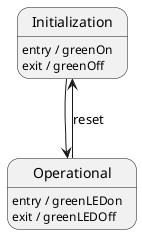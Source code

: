@startuml state_diagram

' [*] -->  Initialization : Init

state Initialization {
    Initialization: entry / greenOn
    Initialization: exit / greenOff
}

Initialization --> Operational


state Operational {
    Operational: entry / greenLEDon
    Operational: exit / greenLEDOff
}

Operational --> Initialization : reset
@enduml